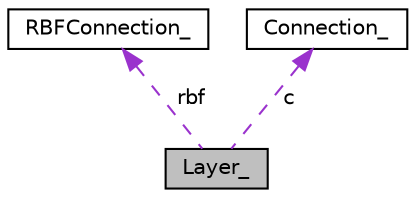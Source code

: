 digraph "Layer_"
{
  edge [fontname="Helvetica",fontsize="10",labelfontname="Helvetica",labelfontsize="10"];
  node [fontname="Helvetica",fontsize="10",shape=record];
  Node1 [label="Layer_",height=0.2,width=0.4,color="black", fillcolor="grey75", style="filled", fontcolor="black"];
  Node2 -> Node1 [dir="back",color="darkorchid3",fontsize="10",style="dashed",label=" rbf" ,fontname="Helvetica"];
  Node2 [label="RBFConnection_",height=0.2,width=0.4,color="black", fillcolor="white", style="filled",URL="$struct_r_b_f_connection__.html",tooltip="An RBF connection between two neural elements. "];
  Node3 -> Node1 [dir="back",color="darkorchid3",fontsize="10",style="dashed",label=" c" ,fontname="Helvetica"];
  Node3 [label="Connection_",height=0.2,width=0.4,color="black", fillcolor="white", style="filled",URL="$struct_connection__.html",tooltip="A linear connection between two neural elements. "];
}
